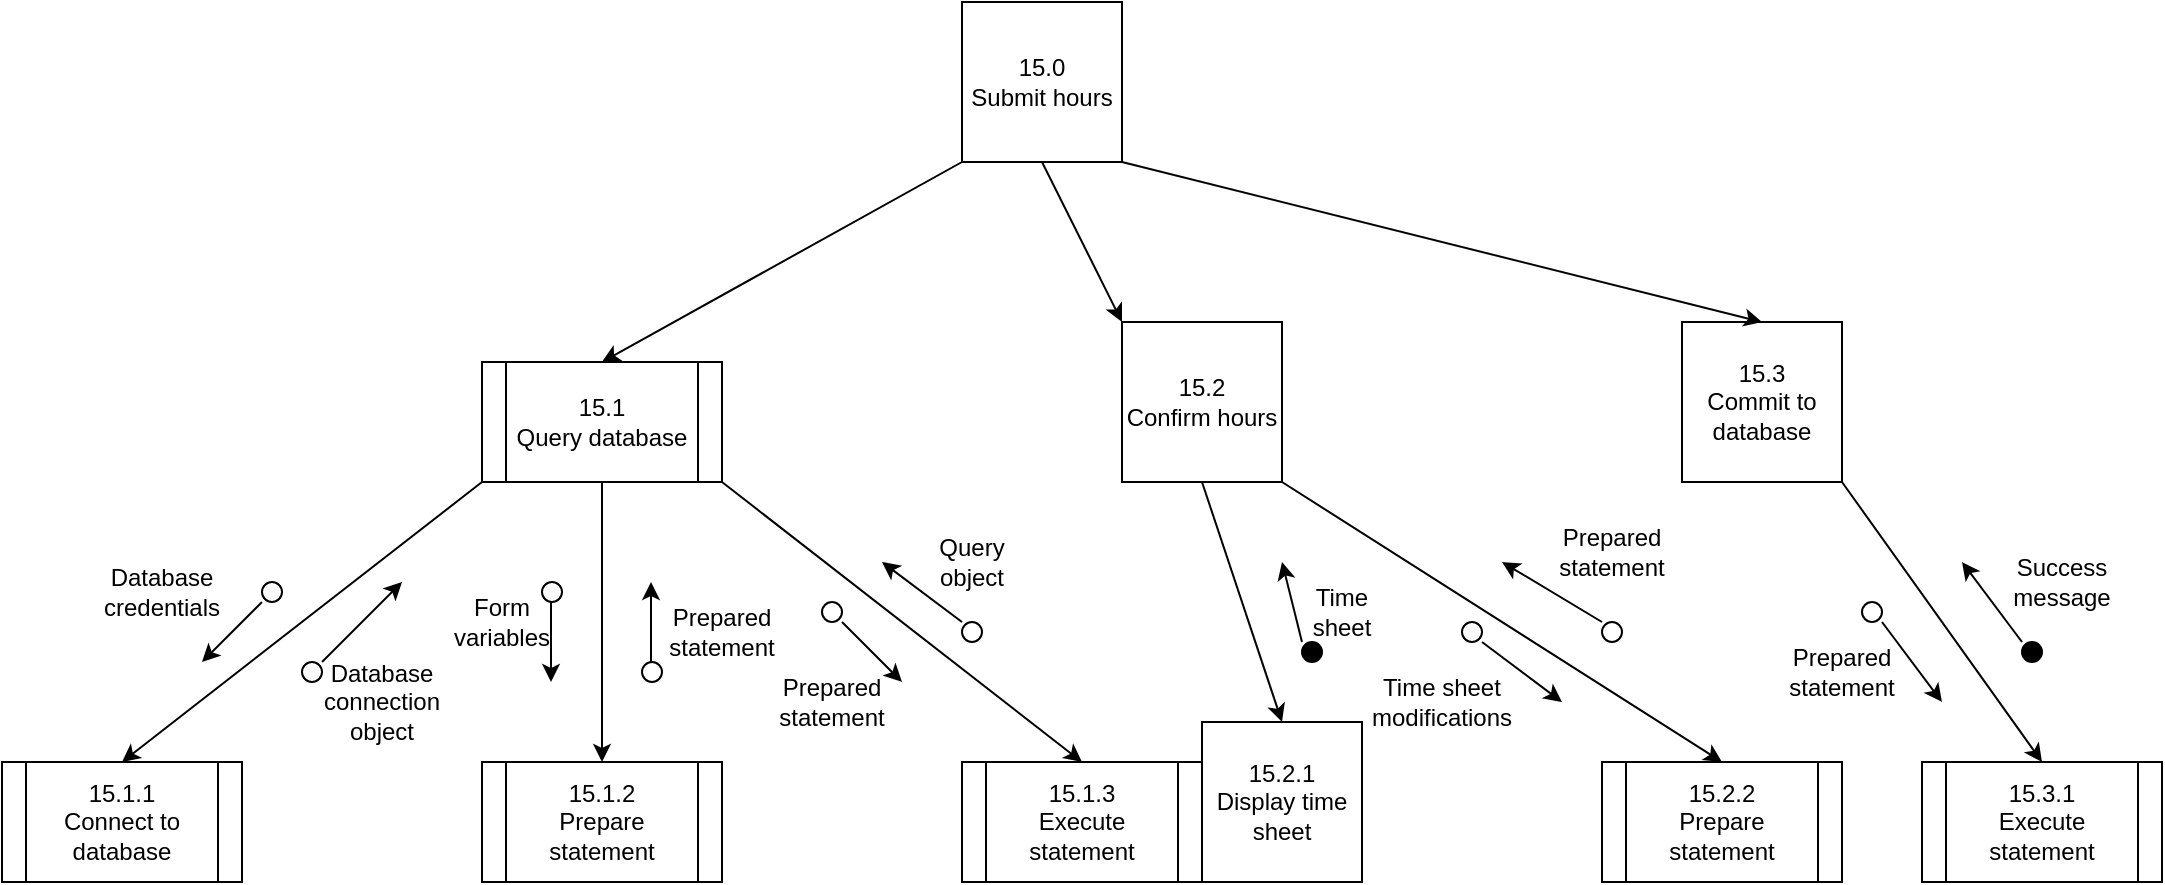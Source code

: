 <mxfile version="12.7.0" type="github">
  <diagram id="NziWb18JPGcyu2DJO639" name="Page-1">
    <mxGraphModel dx="1952" dy="614" grid="1" gridSize="10" guides="1" tooltips="1" connect="1" arrows="1" fold="1" page="1" pageScale="1" pageWidth="850" pageHeight="1100" math="0" shadow="0">
      <root>
        <mxCell id="0"/>
        <mxCell id="1" parent="0"/>
        <mxCell id="IUl-IKqQxam2fvS5Nzy_-1" value="15.0&lt;br&gt;Submit hours" style="whiteSpace=wrap;html=1;aspect=fixed;" vertex="1" parent="1">
          <mxGeometry x="360" width="80" height="80" as="geometry"/>
        </mxCell>
        <mxCell id="IUl-IKqQxam2fvS5Nzy_-2" value="&lt;span style=&quot;white-space: normal&quot;&gt;15.1&lt;/span&gt;&lt;br style=&quot;white-space: normal&quot;&gt;&lt;span style=&quot;white-space: normal&quot;&gt;Query database&lt;/span&gt;" style="shape=process;whiteSpace=wrap;html=1;backgroundOutline=1;" vertex="1" parent="1">
          <mxGeometry x="120" y="180" width="120" height="60" as="geometry"/>
        </mxCell>
        <mxCell id="IUl-IKqQxam2fvS5Nzy_-3" value="15.1.1&lt;br&gt;Connect to database" style="shape=process;whiteSpace=wrap;html=1;backgroundOutline=1;" vertex="1" parent="1">
          <mxGeometry x="-120" y="380" width="120" height="60" as="geometry"/>
        </mxCell>
        <mxCell id="IUl-IKqQxam2fvS5Nzy_-4" value="15.1.2&lt;br&gt;Prepare statement" style="shape=process;whiteSpace=wrap;html=1;backgroundOutline=1;" vertex="1" parent="1">
          <mxGeometry x="120" y="380" width="120" height="60" as="geometry"/>
        </mxCell>
        <mxCell id="IUl-IKqQxam2fvS5Nzy_-5" value="&lt;span style=&quot;white-space: normal&quot;&gt;15.1.3&lt;/span&gt;&lt;br style=&quot;white-space: normal&quot;&gt;&lt;span style=&quot;white-space: normal&quot;&gt;Execute statement&lt;/span&gt;" style="shape=process;whiteSpace=wrap;html=1;backgroundOutline=1;fillColor=#FFFFFF;" vertex="1" parent="1">
          <mxGeometry x="360" y="380" width="120" height="60" as="geometry"/>
        </mxCell>
        <mxCell id="IUl-IKqQxam2fvS5Nzy_-6" value="" style="endArrow=classic;html=1;entryX=0.5;entryY=0;entryDx=0;entryDy=0;exitX=0;exitY=1;exitDx=0;exitDy=0;" edge="1" parent="1" source="IUl-IKqQxam2fvS5Nzy_-2" target="IUl-IKqQxam2fvS5Nzy_-3">
          <mxGeometry width="50" height="50" relative="1" as="geometry">
            <mxPoint x="30" y="310" as="sourcePoint"/>
            <mxPoint x="80" y="260" as="targetPoint"/>
          </mxGeometry>
        </mxCell>
        <mxCell id="IUl-IKqQxam2fvS5Nzy_-7" value="" style="endArrow=classic;html=1;exitX=0.5;exitY=1;exitDx=0;exitDy=0;entryX=0.5;entryY=0;entryDx=0;entryDy=0;" edge="1" parent="1" source="IUl-IKqQxam2fvS5Nzy_-2" target="IUl-IKqQxam2fvS5Nzy_-4">
          <mxGeometry width="50" height="50" relative="1" as="geometry">
            <mxPoint x="190" y="310" as="sourcePoint"/>
            <mxPoint x="240" y="260" as="targetPoint"/>
          </mxGeometry>
        </mxCell>
        <mxCell id="IUl-IKqQxam2fvS5Nzy_-8" value="" style="endArrow=classic;html=1;exitX=1;exitY=1;exitDx=0;exitDy=0;entryX=0.5;entryY=0;entryDx=0;entryDy=0;" edge="1" parent="1" source="IUl-IKqQxam2fvS5Nzy_-2" target="IUl-IKqQxam2fvS5Nzy_-5">
          <mxGeometry width="50" height="50" relative="1" as="geometry">
            <mxPoint x="260" y="340" as="sourcePoint"/>
            <mxPoint x="310" y="290" as="targetPoint"/>
          </mxGeometry>
        </mxCell>
        <mxCell id="IUl-IKqQxam2fvS5Nzy_-9" value="" style="endArrow=classic;html=1;entryX=0.5;entryY=0;entryDx=0;entryDy=0;exitX=0;exitY=1;exitDx=0;exitDy=0;" edge="1" parent="1" source="IUl-IKqQxam2fvS5Nzy_-1" target="IUl-IKqQxam2fvS5Nzy_-2">
          <mxGeometry width="50" height="50" relative="1" as="geometry">
            <mxPoint x="360" y="200" as="sourcePoint"/>
            <mxPoint x="410" y="150" as="targetPoint"/>
          </mxGeometry>
        </mxCell>
        <mxCell id="IUl-IKqQxam2fvS5Nzy_-10" value="15.2&lt;br&gt;Confirm hours" style="whiteSpace=wrap;html=1;aspect=fixed;" vertex="1" parent="1">
          <mxGeometry x="440" y="160" width="80" height="80" as="geometry"/>
        </mxCell>
        <mxCell id="IUl-IKqQxam2fvS5Nzy_-11" value="" style="endArrow=classic;html=1;exitX=0.5;exitY=1;exitDx=0;exitDy=0;entryX=0;entryY=0;entryDx=0;entryDy=0;" edge="1" parent="1" source="IUl-IKqQxam2fvS5Nzy_-1" target="IUl-IKqQxam2fvS5Nzy_-10">
          <mxGeometry width="50" height="50" relative="1" as="geometry">
            <mxPoint x="480" y="130" as="sourcePoint"/>
            <mxPoint x="530" y="80" as="targetPoint"/>
          </mxGeometry>
        </mxCell>
        <mxCell id="IUl-IKqQxam2fvS5Nzy_-13" value="" style="ellipse;whiteSpace=wrap;html=1;aspect=fixed;fillColor=#000000;" vertex="1" parent="1">
          <mxGeometry x="890" y="320" width="10" height="10" as="geometry"/>
        </mxCell>
        <mxCell id="IUl-IKqQxam2fvS5Nzy_-14" value="" style="ellipse;whiteSpace=wrap;html=1;aspect=fixed;" vertex="1" parent="1">
          <mxGeometry x="360" y="310" width="10" height="10" as="geometry"/>
        </mxCell>
        <mxCell id="IUl-IKqQxam2fvS5Nzy_-15" value="" style="ellipse;whiteSpace=wrap;html=1;aspect=fixed;" vertex="1" parent="1">
          <mxGeometry x="290" y="300" width="10" height="10" as="geometry"/>
        </mxCell>
        <mxCell id="IUl-IKqQxam2fvS5Nzy_-16" value="" style="ellipse;whiteSpace=wrap;html=1;aspect=fixed;" vertex="1" parent="1">
          <mxGeometry x="200" y="330" width="10" height="10" as="geometry"/>
        </mxCell>
        <mxCell id="IUl-IKqQxam2fvS5Nzy_-17" value="" style="ellipse;whiteSpace=wrap;html=1;aspect=fixed;" vertex="1" parent="1">
          <mxGeometry x="150" y="290" width="10" height="10" as="geometry"/>
        </mxCell>
        <mxCell id="IUl-IKqQxam2fvS5Nzy_-18" value="" style="ellipse;whiteSpace=wrap;html=1;aspect=fixed;" vertex="1" parent="1">
          <mxGeometry x="30" y="330" width="10" height="10" as="geometry"/>
        </mxCell>
        <mxCell id="IUl-IKqQxam2fvS5Nzy_-19" value="" style="ellipse;whiteSpace=wrap;html=1;aspect=fixed;" vertex="1" parent="1">
          <mxGeometry x="10" y="290" width="10" height="10" as="geometry"/>
        </mxCell>
        <mxCell id="IUl-IKqQxam2fvS5Nzy_-20" value="15.2.1&lt;br&gt;Display time sheet" style="whiteSpace=wrap;html=1;aspect=fixed;" vertex="1" parent="1">
          <mxGeometry x="480" y="360" width="80" height="80" as="geometry"/>
        </mxCell>
        <mxCell id="IUl-IKqQxam2fvS5Nzy_-21" value="" style="endArrow=classic;html=1;entryX=0.5;entryY=0;entryDx=0;entryDy=0;exitX=0.5;exitY=1;exitDx=0;exitDy=0;" edge="1" parent="1" source="IUl-IKqQxam2fvS5Nzy_-10" target="IUl-IKqQxam2fvS5Nzy_-20">
          <mxGeometry width="50" height="50" relative="1" as="geometry">
            <mxPoint x="570" y="260" as="sourcePoint"/>
            <mxPoint x="620" y="210" as="targetPoint"/>
          </mxGeometry>
        </mxCell>
        <mxCell id="IUl-IKqQxam2fvS5Nzy_-22" value="" style="endArrow=classic;html=1;exitX=1;exitY=1;exitDx=0;exitDy=0;entryX=0.5;entryY=0;entryDx=0;entryDy=0;" edge="1" parent="1" source="IUl-IKqQxam2fvS5Nzy_-10" target="IUl-IKqQxam2fvS5Nzy_-23">
          <mxGeometry width="50" height="50" relative="1" as="geometry">
            <mxPoint x="640" y="310" as="sourcePoint"/>
            <mxPoint x="670" y="300" as="targetPoint"/>
          </mxGeometry>
        </mxCell>
        <mxCell id="IUl-IKqQxam2fvS5Nzy_-23" value="15.2.2&lt;br&gt;Prepare statement" style="shape=process;whiteSpace=wrap;html=1;backgroundOutline=1;" vertex="1" parent="1">
          <mxGeometry x="680" y="380" width="120" height="60" as="geometry"/>
        </mxCell>
        <mxCell id="IUl-IKqQxam2fvS5Nzy_-24" value="15.3&lt;br&gt;Commit to database" style="whiteSpace=wrap;html=1;aspect=fixed;" vertex="1" parent="1">
          <mxGeometry x="720" y="160" width="80" height="80" as="geometry"/>
        </mxCell>
        <mxCell id="IUl-IKqQxam2fvS5Nzy_-25" value="15.3.1&lt;br&gt;Execute statement" style="shape=process;whiteSpace=wrap;html=1;backgroundOutline=1;" vertex="1" parent="1">
          <mxGeometry x="840" y="380" width="120" height="60" as="geometry"/>
        </mxCell>
        <mxCell id="IUl-IKqQxam2fvS5Nzy_-26" value="" style="endArrow=classic;html=1;exitX=1;exitY=1;exitDx=0;exitDy=0;entryX=0.5;entryY=0;entryDx=0;entryDy=0;" edge="1" parent="1" source="IUl-IKqQxam2fvS5Nzy_-1" target="IUl-IKqQxam2fvS5Nzy_-24">
          <mxGeometry width="50" height="50" relative="1" as="geometry">
            <mxPoint x="650" y="120" as="sourcePoint"/>
            <mxPoint x="700" y="70" as="targetPoint"/>
          </mxGeometry>
        </mxCell>
        <mxCell id="IUl-IKqQxam2fvS5Nzy_-27" value="" style="endArrow=classic;html=1;exitX=1;exitY=1;exitDx=0;exitDy=0;entryX=0.5;entryY=0;entryDx=0;entryDy=0;" edge="1" parent="1" source="IUl-IKqQxam2fvS5Nzy_-24" target="IUl-IKqQxam2fvS5Nzy_-25">
          <mxGeometry width="50" height="50" relative="1" as="geometry">
            <mxPoint x="840" y="290" as="sourcePoint"/>
            <mxPoint x="890" y="240" as="targetPoint"/>
          </mxGeometry>
        </mxCell>
        <mxCell id="IUl-IKqQxam2fvS5Nzy_-28" value="" style="endArrow=classic;html=1;" edge="1" parent="1">
          <mxGeometry width="50" height="50" relative="1" as="geometry">
            <mxPoint x="10" y="300" as="sourcePoint"/>
            <mxPoint x="-20" y="330" as="targetPoint"/>
          </mxGeometry>
        </mxCell>
        <mxCell id="IUl-IKqQxam2fvS5Nzy_-29" value="" style="endArrow=classic;html=1;" edge="1" parent="1">
          <mxGeometry width="50" height="50" relative="1" as="geometry">
            <mxPoint x="40" y="330" as="sourcePoint"/>
            <mxPoint x="80" y="290" as="targetPoint"/>
          </mxGeometry>
        </mxCell>
        <mxCell id="IUl-IKqQxam2fvS5Nzy_-30" value="" style="endArrow=classic;html=1;" edge="1" parent="1">
          <mxGeometry width="50" height="50" relative="1" as="geometry">
            <mxPoint x="154.5" y="300" as="sourcePoint"/>
            <mxPoint x="154.5" y="340" as="targetPoint"/>
          </mxGeometry>
        </mxCell>
        <mxCell id="IUl-IKqQxam2fvS5Nzy_-31" value="" style="endArrow=classic;html=1;" edge="1" parent="1">
          <mxGeometry width="50" height="50" relative="1" as="geometry">
            <mxPoint x="204.5" y="330" as="sourcePoint"/>
            <mxPoint x="204.5" y="290" as="targetPoint"/>
          </mxGeometry>
        </mxCell>
        <mxCell id="IUl-IKqQxam2fvS5Nzy_-32" value="" style="endArrow=classic;html=1;" edge="1" parent="1">
          <mxGeometry width="50" height="50" relative="1" as="geometry">
            <mxPoint x="300" y="310" as="sourcePoint"/>
            <mxPoint x="330" y="340" as="targetPoint"/>
          </mxGeometry>
        </mxCell>
        <mxCell id="IUl-IKqQxam2fvS5Nzy_-33" value="" style="endArrow=classic;html=1;" edge="1" parent="1">
          <mxGeometry width="50" height="50" relative="1" as="geometry">
            <mxPoint x="360" y="310" as="sourcePoint"/>
            <mxPoint x="320" y="280" as="targetPoint"/>
          </mxGeometry>
        </mxCell>
        <mxCell id="IUl-IKqQxam2fvS5Nzy_-35" value="" style="ellipse;whiteSpace=wrap;html=1;aspect=fixed;" vertex="1" parent="1">
          <mxGeometry x="810" y="300" width="10" height="10" as="geometry"/>
        </mxCell>
        <mxCell id="IUl-IKqQxam2fvS5Nzy_-36" value="" style="ellipse;whiteSpace=wrap;html=1;aspect=fixed;" vertex="1" parent="1">
          <mxGeometry x="680" y="310" width="10" height="10" as="geometry"/>
        </mxCell>
        <mxCell id="IUl-IKqQxam2fvS5Nzy_-37" value="" style="ellipse;whiteSpace=wrap;html=1;aspect=fixed;" vertex="1" parent="1">
          <mxGeometry x="610" y="310" width="10" height="10" as="geometry"/>
        </mxCell>
        <mxCell id="IUl-IKqQxam2fvS5Nzy_-38" value="" style="ellipse;whiteSpace=wrap;html=1;aspect=fixed;fillColor=#000000;" vertex="1" parent="1">
          <mxGeometry x="530" y="320" width="10" height="10" as="geometry"/>
        </mxCell>
        <mxCell id="IUl-IKqQxam2fvS5Nzy_-40" value="" style="endArrow=classic;html=1;" edge="1" parent="1">
          <mxGeometry width="50" height="50" relative="1" as="geometry">
            <mxPoint x="530" y="320" as="sourcePoint"/>
            <mxPoint x="520" y="280" as="targetPoint"/>
          </mxGeometry>
        </mxCell>
        <mxCell id="IUl-IKqQxam2fvS5Nzy_-41" value="" style="endArrow=classic;html=1;" edge="1" parent="1">
          <mxGeometry width="50" height="50" relative="1" as="geometry">
            <mxPoint x="620" y="320" as="sourcePoint"/>
            <mxPoint x="660" y="350" as="targetPoint"/>
          </mxGeometry>
        </mxCell>
        <mxCell id="IUl-IKqQxam2fvS5Nzy_-44" value="" style="endArrow=classic;html=1;" edge="1" parent="1">
          <mxGeometry width="50" height="50" relative="1" as="geometry">
            <mxPoint x="680" y="310" as="sourcePoint"/>
            <mxPoint x="630" y="280" as="targetPoint"/>
          </mxGeometry>
        </mxCell>
        <mxCell id="IUl-IKqQxam2fvS5Nzy_-45" value="" style="endArrow=classic;html=1;" edge="1" parent="1">
          <mxGeometry width="50" height="50" relative="1" as="geometry">
            <mxPoint x="820" y="310" as="sourcePoint"/>
            <mxPoint x="850" y="350" as="targetPoint"/>
          </mxGeometry>
        </mxCell>
        <mxCell id="IUl-IKqQxam2fvS5Nzy_-46" value="" style="endArrow=classic;html=1;" edge="1" parent="1">
          <mxGeometry width="50" height="50" relative="1" as="geometry">
            <mxPoint x="890" y="320" as="sourcePoint"/>
            <mxPoint x="860" y="280" as="targetPoint"/>
          </mxGeometry>
        </mxCell>
        <mxCell id="IUl-IKqQxam2fvS5Nzy_-49" value="Database credentials" style="text;html=1;strokeColor=none;fillColor=none;align=center;verticalAlign=middle;whiteSpace=wrap;rounded=0;" vertex="1" parent="1">
          <mxGeometry x="-60" y="285" width="40" height="20" as="geometry"/>
        </mxCell>
        <mxCell id="IUl-IKqQxam2fvS5Nzy_-50" value="Database connection object" style="text;html=1;strokeColor=none;fillColor=none;align=center;verticalAlign=middle;whiteSpace=wrap;rounded=0;" vertex="1" parent="1">
          <mxGeometry x="50" y="340" width="40" height="20" as="geometry"/>
        </mxCell>
        <mxCell id="IUl-IKqQxam2fvS5Nzy_-51" value="Form variables" style="text;html=1;strokeColor=none;fillColor=none;align=center;verticalAlign=middle;whiteSpace=wrap;rounded=0;" vertex="1" parent="1">
          <mxGeometry x="110" y="300" width="40" height="20" as="geometry"/>
        </mxCell>
        <mxCell id="IUl-IKqQxam2fvS5Nzy_-52" value="Prepared statement" style="text;html=1;strokeColor=none;fillColor=none;align=center;verticalAlign=middle;whiteSpace=wrap;rounded=0;" vertex="1" parent="1">
          <mxGeometry x="220" y="305" width="40" height="20" as="geometry"/>
        </mxCell>
        <mxCell id="IUl-IKqQxam2fvS5Nzy_-53" value="Prepared statement" style="text;html=1;strokeColor=none;fillColor=none;align=center;verticalAlign=middle;whiteSpace=wrap;rounded=0;" vertex="1" parent="1">
          <mxGeometry x="275" y="340" width="40" height="20" as="geometry"/>
        </mxCell>
        <mxCell id="IUl-IKqQxam2fvS5Nzy_-54" value="Query object" style="text;html=1;strokeColor=none;fillColor=none;align=center;verticalAlign=middle;whiteSpace=wrap;rounded=0;" vertex="1" parent="1">
          <mxGeometry x="345" y="270" width="40" height="20" as="geometry"/>
        </mxCell>
        <mxCell id="IUl-IKqQxam2fvS5Nzy_-57" value="Time sheet" style="text;html=1;strokeColor=none;fillColor=none;align=center;verticalAlign=middle;whiteSpace=wrap;rounded=0;" vertex="1" parent="1">
          <mxGeometry x="530" y="295" width="40" height="20" as="geometry"/>
        </mxCell>
        <mxCell id="IUl-IKqQxam2fvS5Nzy_-58" value="Time sheet modifications" style="text;html=1;strokeColor=none;fillColor=none;align=center;verticalAlign=middle;whiteSpace=wrap;rounded=0;" vertex="1" parent="1">
          <mxGeometry x="580" y="340" width="40" height="20" as="geometry"/>
        </mxCell>
        <mxCell id="IUl-IKqQxam2fvS5Nzy_-60" value="Prepared statement" style="text;html=1;strokeColor=none;fillColor=none;align=center;verticalAlign=middle;whiteSpace=wrap;rounded=0;" vertex="1" parent="1">
          <mxGeometry x="665" y="265" width="40" height="20" as="geometry"/>
        </mxCell>
        <mxCell id="IUl-IKqQxam2fvS5Nzy_-61" value="Prepared statement" style="text;html=1;strokeColor=none;fillColor=none;align=center;verticalAlign=middle;whiteSpace=wrap;rounded=0;" vertex="1" parent="1">
          <mxGeometry x="780" y="325" width="40" height="20" as="geometry"/>
        </mxCell>
        <mxCell id="IUl-IKqQxam2fvS5Nzy_-62" value="Success message" style="text;html=1;strokeColor=none;fillColor=none;align=center;verticalAlign=middle;whiteSpace=wrap;rounded=0;" vertex="1" parent="1">
          <mxGeometry x="890" y="280" width="40" height="20" as="geometry"/>
        </mxCell>
      </root>
    </mxGraphModel>
  </diagram>
</mxfile>
